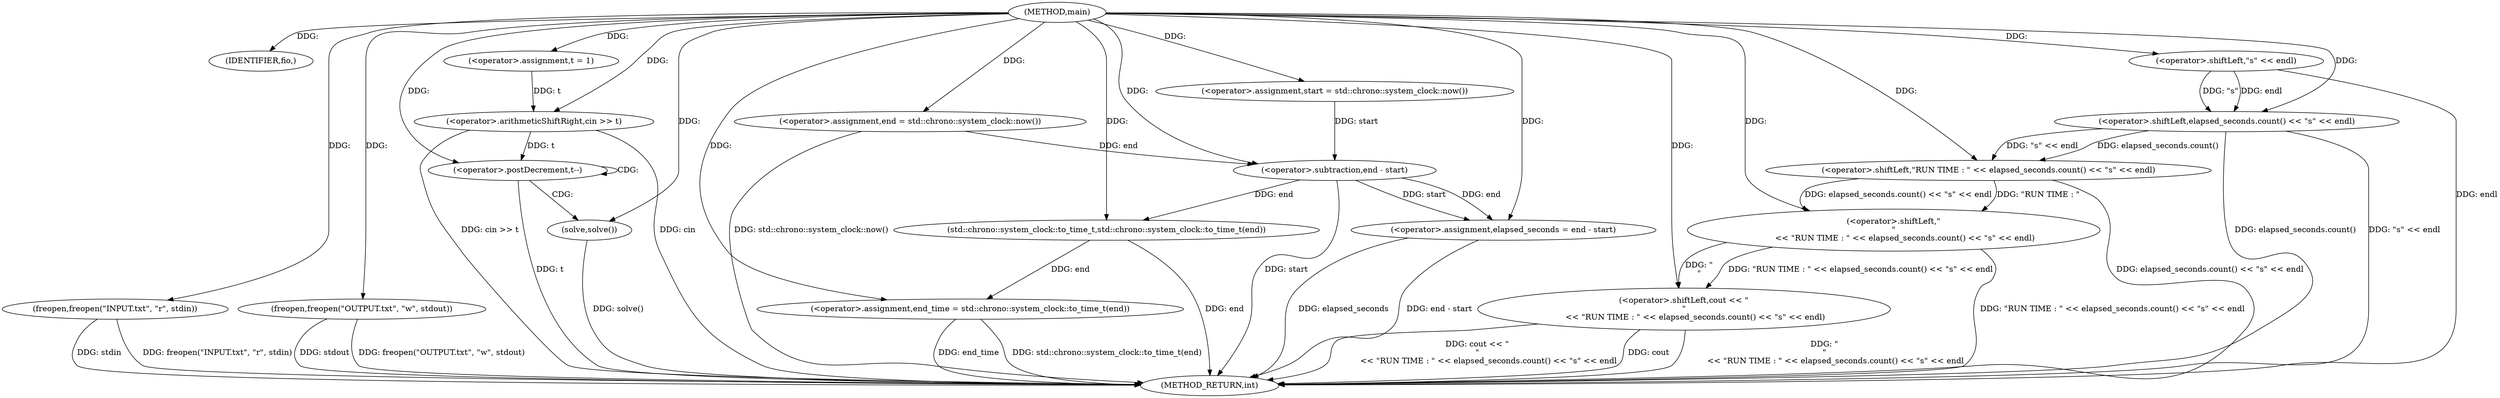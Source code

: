 digraph "main" {  
"1000793" [label = "(METHOD,main)" ]
"1000846" [label = "(METHOD_RETURN,int)" ]
"1000795" [label = "(IDENTIFIER,fio,)" ]
"1000796" [label = "(freopen,freopen(\"INPUT.txt\", \"r\", stdin))" ]
"1000800" [label = "(freopen,freopen(\"OUTPUT.txt\", \"w\", stdout))" ]
"1000805" [label = "(<operator>.assignment,start = std::chrono::system_clock::now())" ]
"1000809" [label = "(<operator>.assignment,t = 1)" ]
"1000812" [label = "(<operator>.arithmeticShiftRight,cin >> t)" ]
"1000821" [label = "(<operator>.assignment,end = std::chrono::system_clock::now())" ]
"1000825" [label = "(<operator>.assignment,elapsed_seconds = end - start)" ]
"1000831" [label = "(<operator>.assignment,end_time = std::chrono::system_clock::to_time_t(end))" ]
"1000835" [label = "(<operator>.shiftLeft,cout << \"\n\"\n         << \"RUN TIME : \" << elapsed_seconds.count() << \"s\" << endl)" ]
"1000816" [label = "(<operator>.postDecrement,t--)" ]
"1000819" [label = "(solve,solve())" ]
"1000827" [label = "(<operator>.subtraction,end - start)" ]
"1000833" [label = "(std::chrono::system_clock::to_time_t,std::chrono::system_clock::to_time_t(end))" ]
"1000837" [label = "(<operator>.shiftLeft,\"\n\"\n         << \"RUN TIME : \" << elapsed_seconds.count() << \"s\" << endl)" ]
"1000839" [label = "(<operator>.shiftLeft,\"RUN TIME : \" << elapsed_seconds.count() << \"s\" << endl)" ]
"1000841" [label = "(<operator>.shiftLeft,elapsed_seconds.count() << \"s\" << endl)" ]
"1000843" [label = "(<operator>.shiftLeft,\"s\" << endl)" ]
  "1000796" -> "1000846"  [ label = "DDG: freopen(\"INPUT.txt\", \"r\", stdin)"] 
  "1000800" -> "1000846"  [ label = "DDG: freopen(\"OUTPUT.txt\", \"w\", stdout)"] 
  "1000812" -> "1000846"  [ label = "DDG: cin >> t"] 
  "1000816" -> "1000846"  [ label = "DDG: t"] 
  "1000821" -> "1000846"  [ label = "DDG: std::chrono::system_clock::now()"] 
  "1000825" -> "1000846"  [ label = "DDG: elapsed_seconds"] 
  "1000827" -> "1000846"  [ label = "DDG: start"] 
  "1000825" -> "1000846"  [ label = "DDG: end - start"] 
  "1000831" -> "1000846"  [ label = "DDG: end_time"] 
  "1000833" -> "1000846"  [ label = "DDG: end"] 
  "1000831" -> "1000846"  [ label = "DDG: std::chrono::system_clock::to_time_t(end)"] 
  "1000841" -> "1000846"  [ label = "DDG: elapsed_seconds.count()"] 
  "1000841" -> "1000846"  [ label = "DDG: \"s\" << endl"] 
  "1000839" -> "1000846"  [ label = "DDG: elapsed_seconds.count() << \"s\" << endl"] 
  "1000837" -> "1000846"  [ label = "DDG: \"RUN TIME : \" << elapsed_seconds.count() << \"s\" << endl"] 
  "1000835" -> "1000846"  [ label = "DDG: \"\n\"\n         << \"RUN TIME : \" << elapsed_seconds.count() << \"s\" << endl"] 
  "1000835" -> "1000846"  [ label = "DDG: cout << \"\n\"\n         << \"RUN TIME : \" << elapsed_seconds.count() << \"s\" << endl"] 
  "1000819" -> "1000846"  [ label = "DDG: solve()"] 
  "1000800" -> "1000846"  [ label = "DDG: stdout"] 
  "1000812" -> "1000846"  [ label = "DDG: cin"] 
  "1000843" -> "1000846"  [ label = "DDG: endl"] 
  "1000835" -> "1000846"  [ label = "DDG: cout"] 
  "1000796" -> "1000846"  [ label = "DDG: stdin"] 
  "1000793" -> "1000795"  [ label = "DDG: "] 
  "1000793" -> "1000805"  [ label = "DDG: "] 
  "1000793" -> "1000809"  [ label = "DDG: "] 
  "1000793" -> "1000821"  [ label = "DDG: "] 
  "1000827" -> "1000825"  [ label = "DDG: start"] 
  "1000827" -> "1000825"  [ label = "DDG: end"] 
  "1000833" -> "1000831"  [ label = "DDG: end"] 
  "1000793" -> "1000796"  [ label = "DDG: "] 
  "1000793" -> "1000800"  [ label = "DDG: "] 
  "1000793" -> "1000812"  [ label = "DDG: "] 
  "1000809" -> "1000812"  [ label = "DDG: t"] 
  "1000793" -> "1000825"  [ label = "DDG: "] 
  "1000793" -> "1000831"  [ label = "DDG: "] 
  "1000793" -> "1000835"  [ label = "DDG: "] 
  "1000837" -> "1000835"  [ label = "DDG: \"RUN TIME : \" << elapsed_seconds.count() << \"s\" << endl"] 
  "1000837" -> "1000835"  [ label = "DDG: \"\n\""] 
  "1000812" -> "1000816"  [ label = "DDG: t"] 
  "1000793" -> "1000816"  [ label = "DDG: "] 
  "1000793" -> "1000819"  [ label = "DDG: "] 
  "1000821" -> "1000827"  [ label = "DDG: end"] 
  "1000793" -> "1000827"  [ label = "DDG: "] 
  "1000805" -> "1000827"  [ label = "DDG: start"] 
  "1000827" -> "1000833"  [ label = "DDG: end"] 
  "1000793" -> "1000833"  [ label = "DDG: "] 
  "1000793" -> "1000837"  [ label = "DDG: "] 
  "1000839" -> "1000837"  [ label = "DDG: \"RUN TIME : \""] 
  "1000839" -> "1000837"  [ label = "DDG: elapsed_seconds.count() << \"s\" << endl"] 
  "1000793" -> "1000839"  [ label = "DDG: "] 
  "1000841" -> "1000839"  [ label = "DDG: \"s\" << endl"] 
  "1000841" -> "1000839"  [ label = "DDG: elapsed_seconds.count()"] 
  "1000793" -> "1000841"  [ label = "DDG: "] 
  "1000843" -> "1000841"  [ label = "DDG: \"s\""] 
  "1000843" -> "1000841"  [ label = "DDG: endl"] 
  "1000793" -> "1000843"  [ label = "DDG: "] 
  "1000816" -> "1000816"  [ label = "CDG: "] 
  "1000816" -> "1000819"  [ label = "CDG: "] 
}
